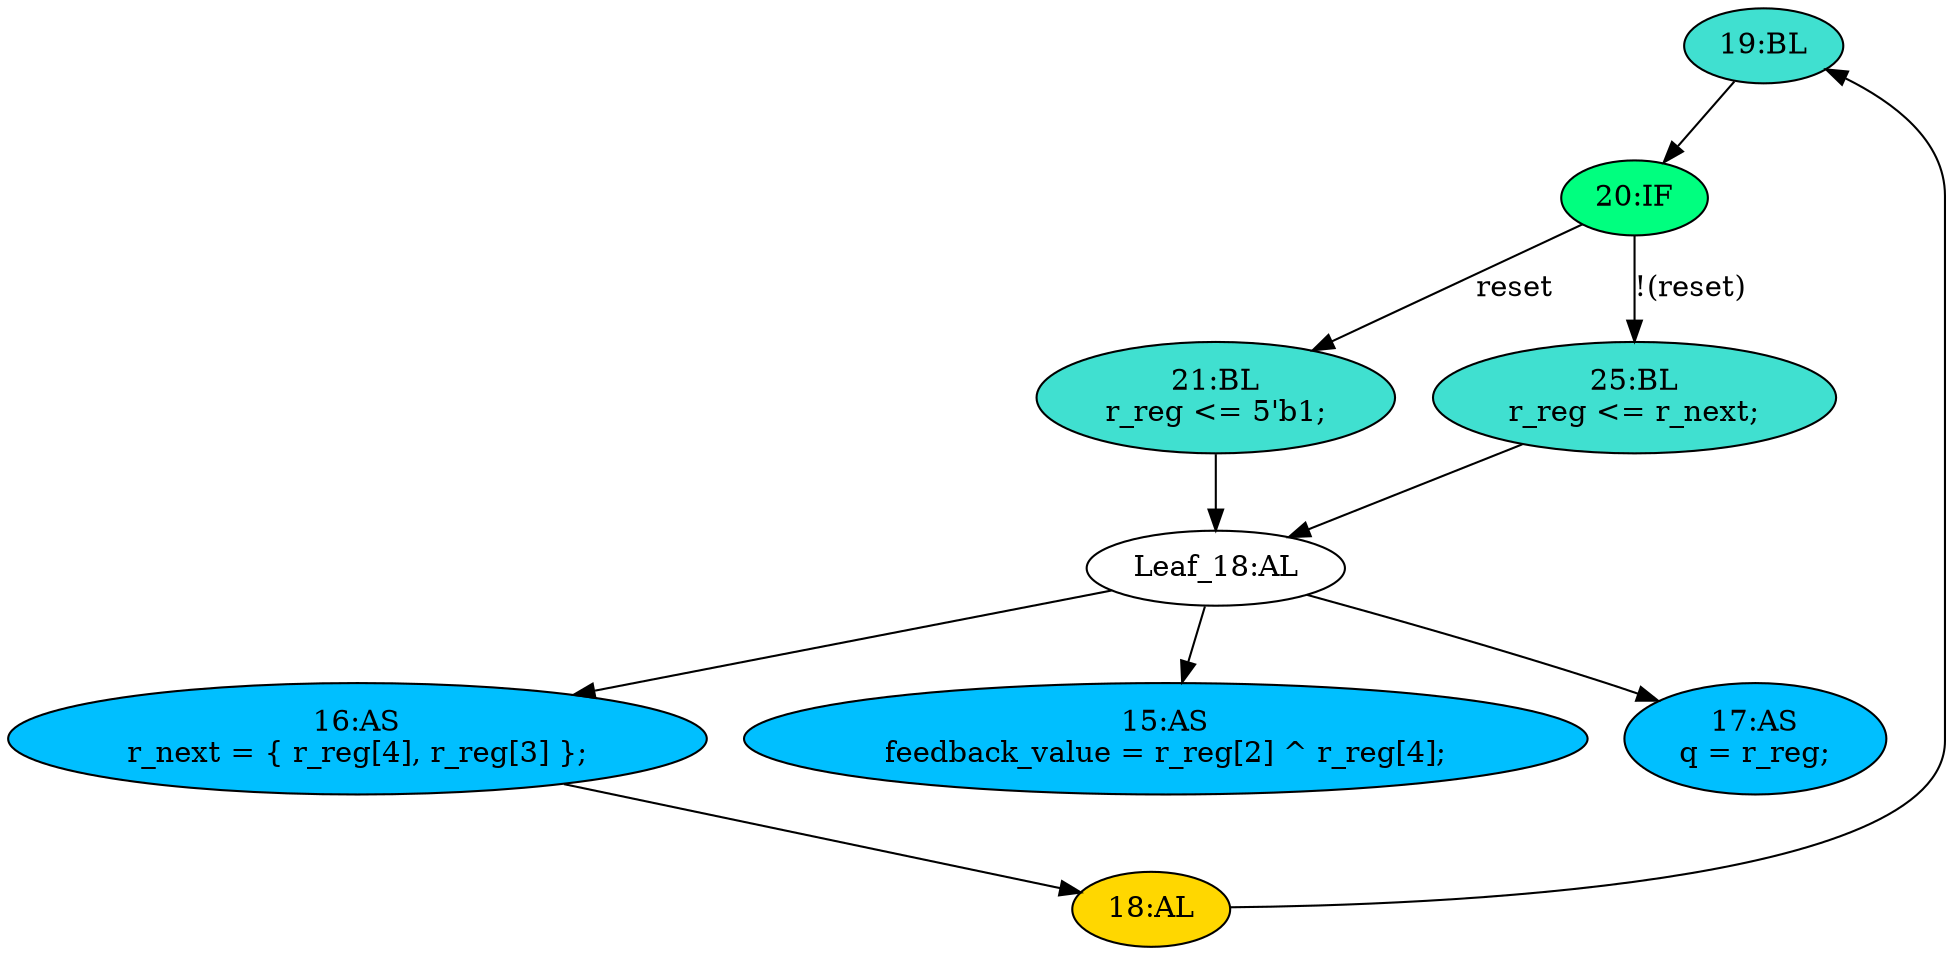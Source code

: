 strict digraph "compose( ,  )" {
	node [label="\N"];
	"19:BL"	[ast="<pyverilog.vparser.ast.Block object at 0x7f94b7266650>",
		fillcolor=turquoise,
		label="19:BL",
		statements="[]",
		style=filled,
		typ=Block];
	"20:IF"	[ast="<pyverilog.vparser.ast.IfStatement object at 0x7f94b7266150>",
		fillcolor=springgreen,
		label="20:IF",
		statements="[]",
		style=filled,
		typ=IfStatement];
	"19:BL" -> "20:IF"	[cond="[]",
		lineno=None];
	"21:BL"	[ast="<pyverilog.vparser.ast.Block object at 0x7f94b727d4d0>",
		fillcolor=turquoise,
		label="21:BL
r_reg <= 5'b1;",
		statements="[<pyverilog.vparser.ast.NonblockingSubstitution object at 0x7f94b7266450>]",
		style=filled,
		typ=Block];
	"Leaf_18:AL"	[def_var="['r_reg']",
		label="Leaf_18:AL"];
	"21:BL" -> "Leaf_18:AL"	[cond="[]",
		lineno=None];
	"16:AS"	[ast="<pyverilog.vparser.ast.Assign object at 0x7f94b6fcebd0>",
		def_var="['r_next']",
		fillcolor=deepskyblue,
		label="16:AS
r_next = { r_reg[4], r_reg[3] };",
		statements="[]",
		style=filled,
		typ=Assign,
		use_var="['r_reg', 'r_reg']"];
	"Leaf_18:AL" -> "16:AS";
	"15:AS"	[ast="<pyverilog.vparser.ast.Assign object at 0x7f94b7263e10>",
		def_var="['feedback_value']",
		fillcolor=deepskyblue,
		label="15:AS
feedback_value = r_reg[2] ^ r_reg[4];",
		statements="[]",
		style=filled,
		typ=Assign,
		use_var="['r_reg', 'r_reg']"];
	"Leaf_18:AL" -> "15:AS";
	"17:AS"	[ast="<pyverilog.vparser.ast.Assign object at 0x7f94b7271250>",
		def_var="['q']",
		fillcolor=deepskyblue,
		label="17:AS
q = r_reg;",
		statements="[]",
		style=filled,
		typ=Assign,
		use_var="['r_reg']"];
	"Leaf_18:AL" -> "17:AS";
	"18:AL"	[ast="<pyverilog.vparser.ast.Always object at 0x7f94b727dd10>",
		clk_sens=True,
		fillcolor=gold,
		label="18:AL",
		sens="['clk']",
		statements="[]",
		style=filled,
		typ=Always,
		use_var="['reset', 'r_next']"];
	"16:AS" -> "18:AL";
	"20:IF" -> "21:BL"	[cond="['reset']",
		label=reset,
		lineno=20];
	"25:BL"	[ast="<pyverilog.vparser.ast.Block object at 0x7f94b7266550>",
		fillcolor=turquoise,
		label="25:BL
r_reg <= r_next;",
		statements="[<pyverilog.vparser.ast.NonblockingSubstitution object at 0x7f94b7681610>]",
		style=filled,
		typ=Block];
	"20:IF" -> "25:BL"	[cond="['reset']",
		label="!(reset)",
		lineno=20];
	"25:BL" -> "Leaf_18:AL"	[cond="[]",
		lineno=None];
	"18:AL" -> "19:BL"	[cond="[]",
		lineno=None];
}
